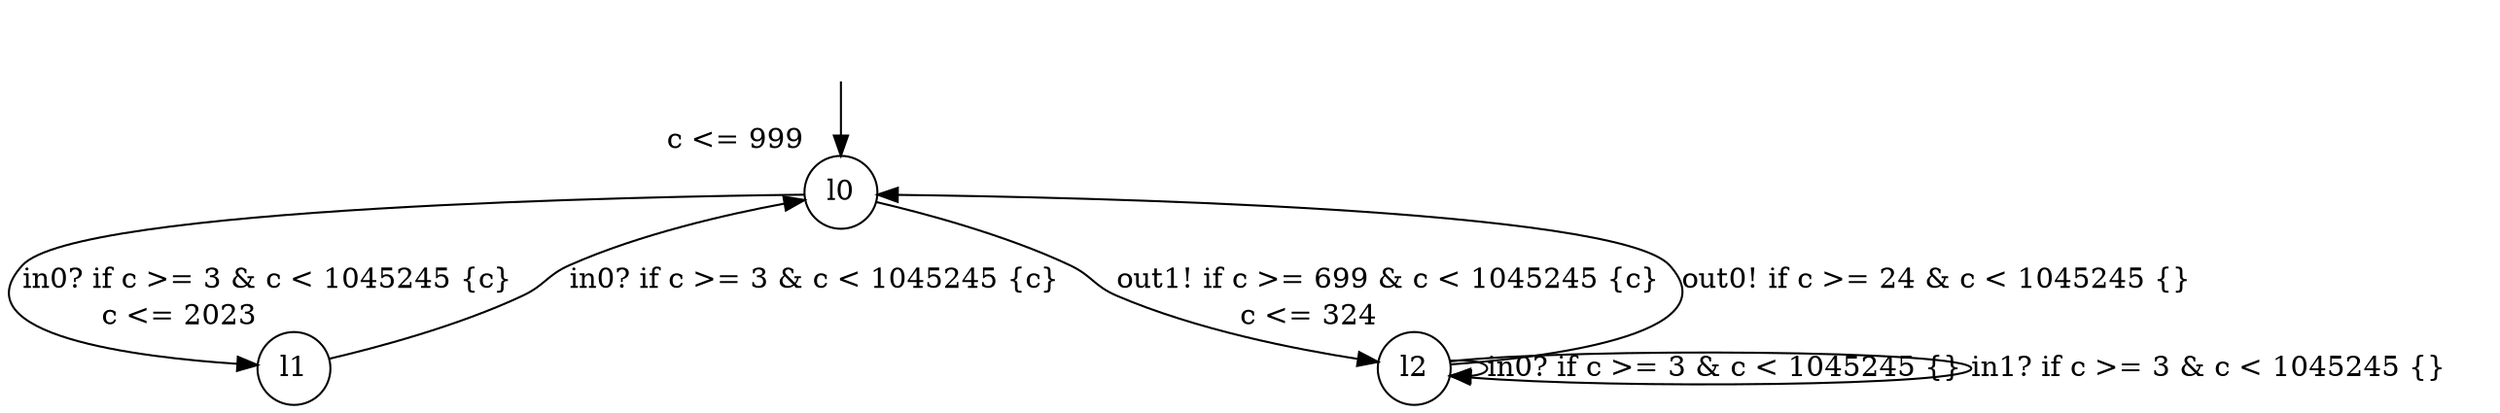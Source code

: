 digraph g {
__start0 [label="" shape="none"];
l0 [shape="circle" margin=0 label="l0", xlabel="c <= 999"];
l1 [shape="circle" margin=0 label="l1", xlabel="c <= 2023"];
l2 [shape="circle" margin=0 label="l2", xlabel="c <= 324"];
l0 -> l2 [label="out1! if c >= 699 & c < 1045245 {c} "];
l0 -> l1 [label="in0? if c >= 3 & c < 1045245 {c} "];
l1 -> l0 [label="in0? if c >= 3 & c < 1045245 {c} "];
l2 -> l2 [label="in0? if c >= 3 & c < 1045245 {} "];
l2 -> l2 [label="in1? if c >= 3 & c < 1045245 {} "];
l2 -> l0 [label="out0! if c >= 24 & c < 1045245 {} "];
__start0 -> l0;
}
